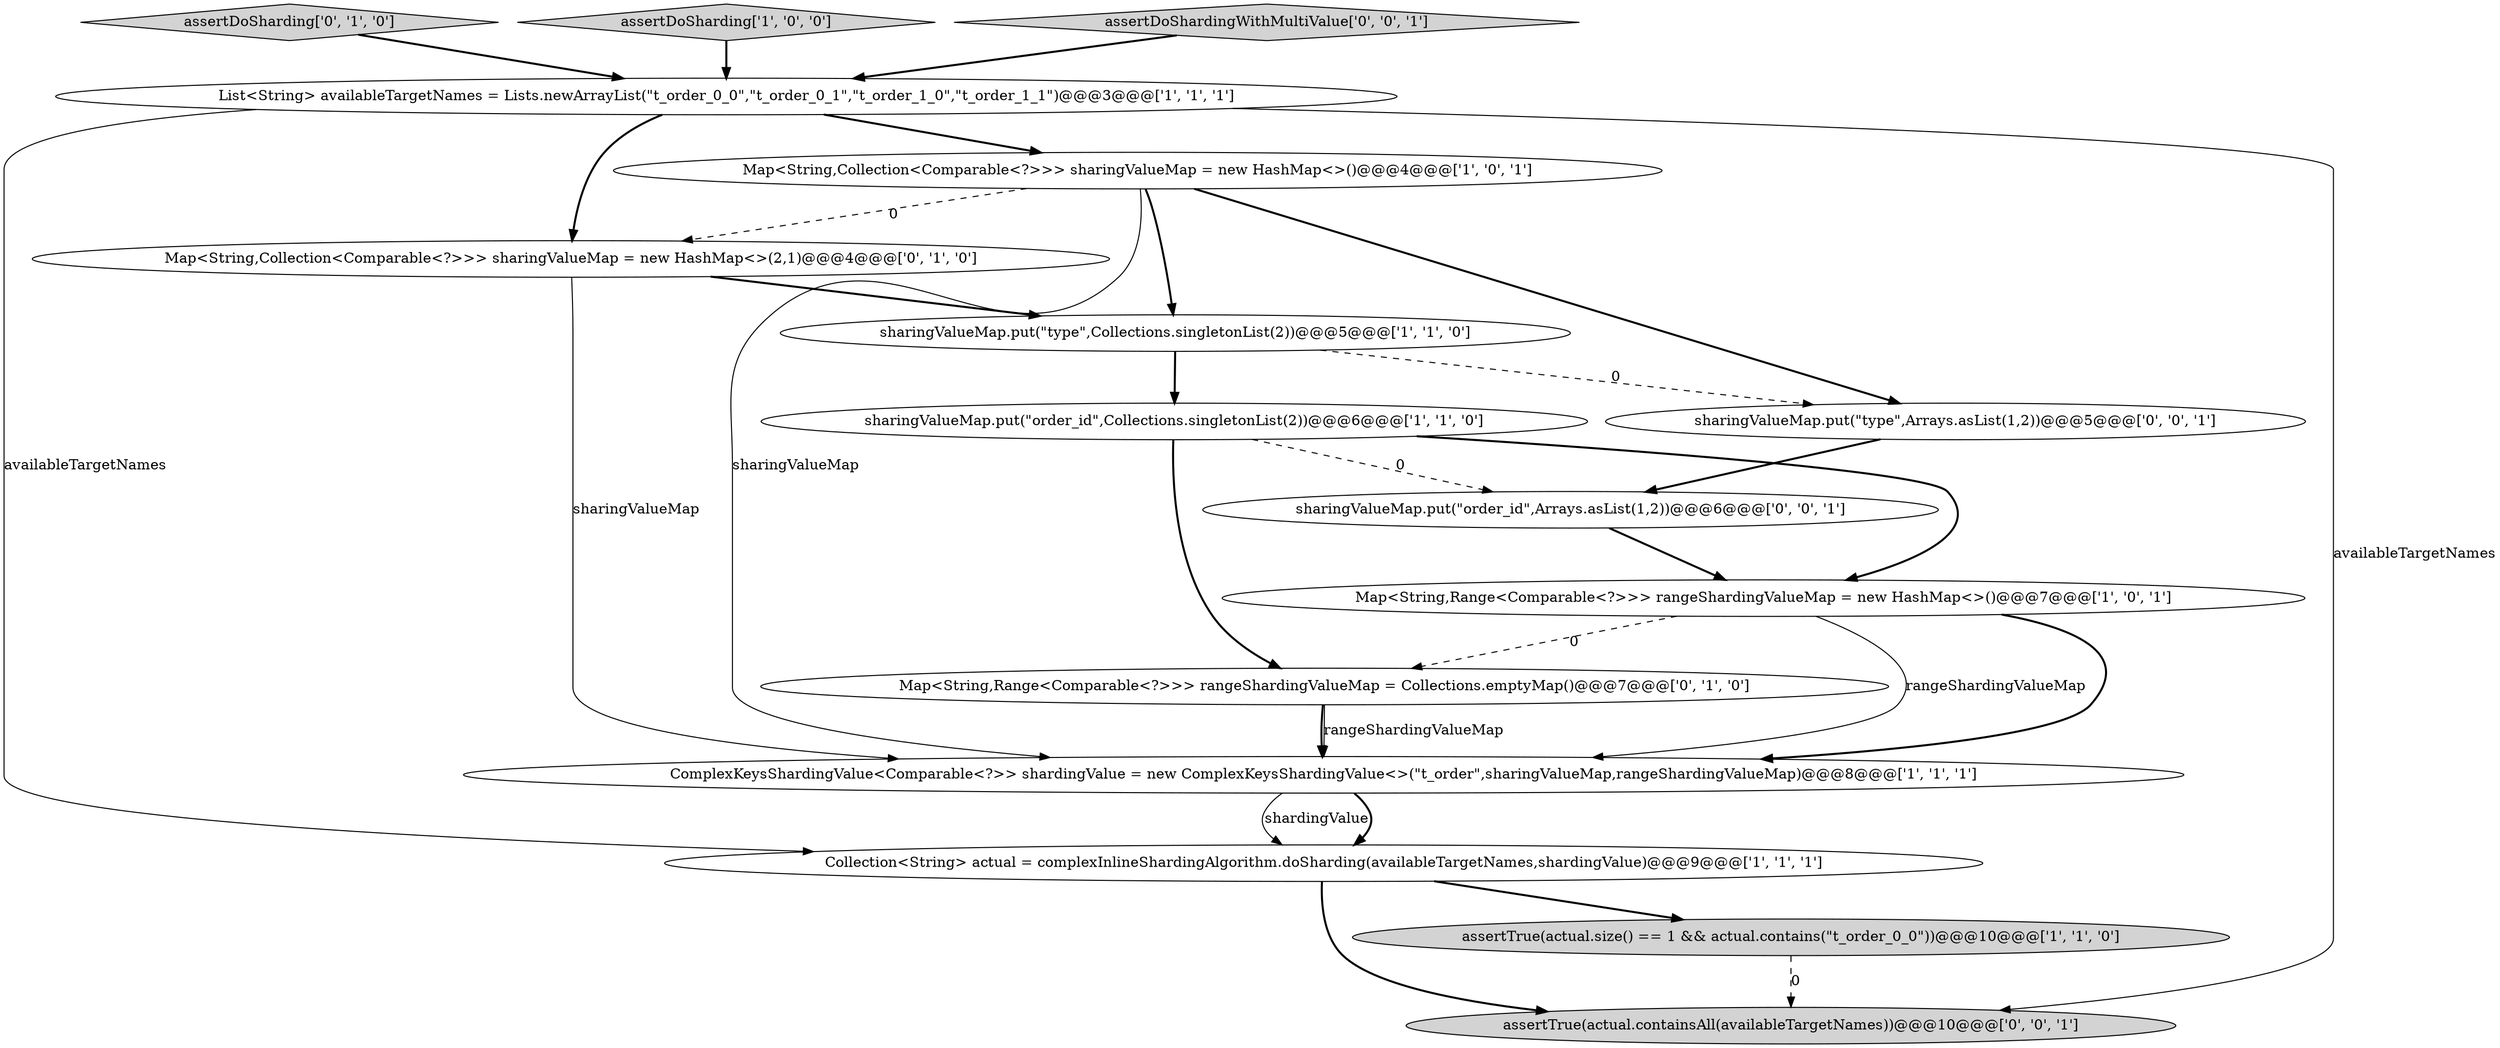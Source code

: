 digraph {
11 [style = filled, label = "assertDoSharding['0', '1', '0']", fillcolor = lightgray, shape = diamond image = "AAA0AAABBB2BBB"];
14 [style = filled, label = "sharingValueMap.put(\"order_id\",Arrays.asList(1,2))@@@6@@@['0', '0', '1']", fillcolor = white, shape = ellipse image = "AAA0AAABBB3BBB"];
13 [style = filled, label = "assertTrue(actual.containsAll(availableTargetNames))@@@10@@@['0', '0', '1']", fillcolor = lightgray, shape = ellipse image = "AAA0AAABBB3BBB"];
1 [style = filled, label = "Collection<String> actual = complexInlineShardingAlgorithm.doSharding(availableTargetNames,shardingValue)@@@9@@@['1', '1', '1']", fillcolor = white, shape = ellipse image = "AAA0AAABBB1BBB"];
2 [style = filled, label = "assertDoSharding['1', '0', '0']", fillcolor = lightgray, shape = diamond image = "AAA0AAABBB1BBB"];
10 [style = filled, label = "Map<String,Collection<Comparable<?>>> sharingValueMap = new HashMap<>(2,1)@@@4@@@['0', '1', '0']", fillcolor = white, shape = ellipse image = "AAA1AAABBB2BBB"];
5 [style = filled, label = "assertTrue(actual.size() == 1 && actual.contains(\"t_order_0_0\"))@@@10@@@['1', '1', '0']", fillcolor = lightgray, shape = ellipse image = "AAA0AAABBB1BBB"];
3 [style = filled, label = "sharingValueMap.put(\"order_id\",Collections.singletonList(2))@@@6@@@['1', '1', '0']", fillcolor = white, shape = ellipse image = "AAA0AAABBB1BBB"];
6 [style = filled, label = "List<String> availableTargetNames = Lists.newArrayList(\"t_order_0_0\",\"t_order_0_1\",\"t_order_1_0\",\"t_order_1_1\")@@@3@@@['1', '1', '1']", fillcolor = white, shape = ellipse image = "AAA0AAABBB1BBB"];
7 [style = filled, label = "Map<String,Collection<Comparable<?>>> sharingValueMap = new HashMap<>()@@@4@@@['1', '0', '1']", fillcolor = white, shape = ellipse image = "AAA0AAABBB1BBB"];
8 [style = filled, label = "sharingValueMap.put(\"type\",Collections.singletonList(2))@@@5@@@['1', '1', '0']", fillcolor = white, shape = ellipse image = "AAA0AAABBB1BBB"];
12 [style = filled, label = "assertDoShardingWithMultiValue['0', '0', '1']", fillcolor = lightgray, shape = diamond image = "AAA0AAABBB3BBB"];
0 [style = filled, label = "ComplexKeysShardingValue<Comparable<?>> shardingValue = new ComplexKeysShardingValue<>(\"t_order\",sharingValueMap,rangeShardingValueMap)@@@8@@@['1', '1', '1']", fillcolor = white, shape = ellipse image = "AAA0AAABBB1BBB"];
15 [style = filled, label = "sharingValueMap.put(\"type\",Arrays.asList(1,2))@@@5@@@['0', '0', '1']", fillcolor = white, shape = ellipse image = "AAA0AAABBB3BBB"];
9 [style = filled, label = "Map<String,Range<Comparable<?>>> rangeShardingValueMap = Collections.emptyMap()@@@7@@@['0', '1', '0']", fillcolor = white, shape = ellipse image = "AAA1AAABBB2BBB"];
4 [style = filled, label = "Map<String,Range<Comparable<?>>> rangeShardingValueMap = new HashMap<>()@@@7@@@['1', '0', '1']", fillcolor = white, shape = ellipse image = "AAA0AAABBB1BBB"];
7->8 [style = bold, label=""];
0->1 [style = solid, label="shardingValue"];
5->13 [style = dashed, label="0"];
4->9 [style = dashed, label="0"];
10->8 [style = bold, label=""];
6->13 [style = solid, label="availableTargetNames"];
3->14 [style = dashed, label="0"];
4->0 [style = solid, label="rangeShardingValueMap"];
9->0 [style = bold, label=""];
11->6 [style = bold, label=""];
0->1 [style = bold, label=""];
8->3 [style = bold, label=""];
6->10 [style = bold, label=""];
15->14 [style = bold, label=""];
9->0 [style = solid, label="rangeShardingValueMap"];
3->9 [style = bold, label=""];
8->15 [style = dashed, label="0"];
7->0 [style = solid, label="sharingValueMap"];
2->6 [style = bold, label=""];
6->1 [style = solid, label="availableTargetNames"];
7->15 [style = bold, label=""];
14->4 [style = bold, label=""];
6->7 [style = bold, label=""];
10->0 [style = solid, label="sharingValueMap"];
3->4 [style = bold, label=""];
7->10 [style = dashed, label="0"];
4->0 [style = bold, label=""];
12->6 [style = bold, label=""];
1->13 [style = bold, label=""];
1->5 [style = bold, label=""];
}
